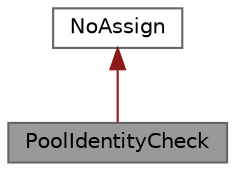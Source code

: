 digraph "PoolIdentityCheck"
{
 // LATEX_PDF_SIZE
  bgcolor="transparent";
  edge [fontname=Helvetica,fontsize=10,labelfontname=Helvetica,labelfontsize=10];
  node [fontname=Helvetica,fontsize=10,shape=box,height=0.2,width=0.4];
  Node1 [id="Node000001",label="PoolIdentityCheck",height=0.2,width=0.4,color="gray40", fillcolor="grey60", style="filled", fontcolor="black",tooltip=" "];
  Node2 -> Node1 [id="edge2_Node000001_Node000002",dir="back",color="firebrick4",style="solid",tooltip=" "];
  Node2 [id="Node000002",label="NoAssign",height=0.2,width=0.4,color="gray40", fillcolor="white", style="filled",URL="$class_no_assign.html",tooltip="Base class for prohibiting compiler-generated operator="];
}
